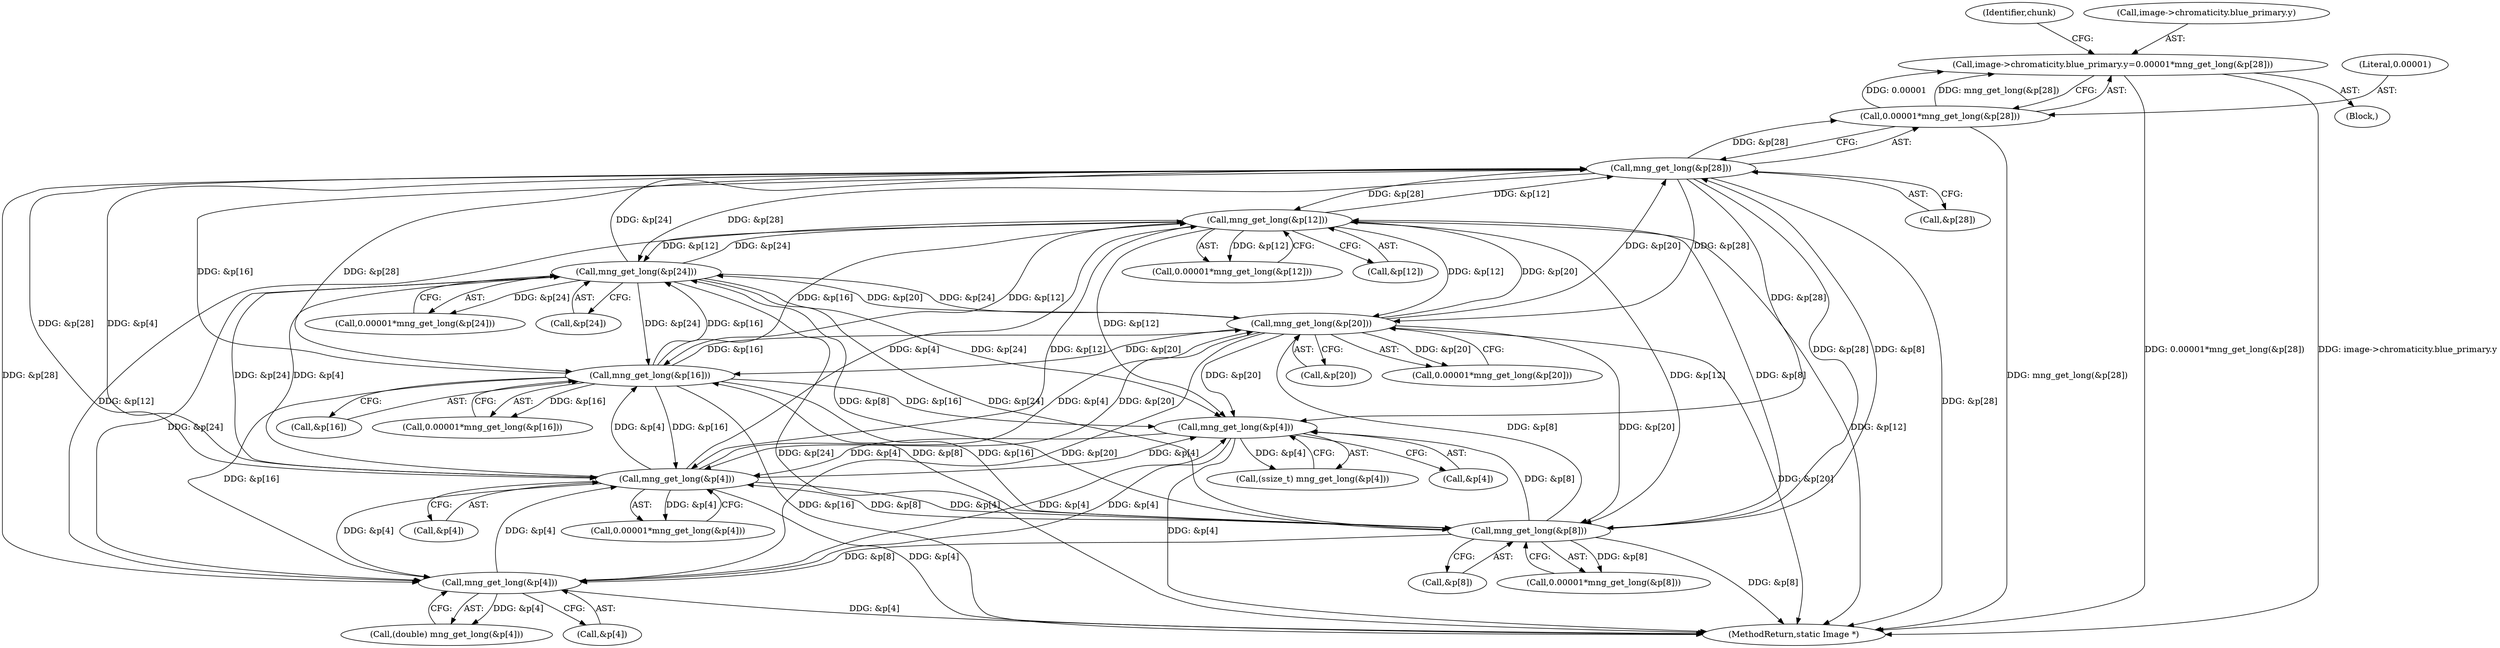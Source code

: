 digraph "0_ImageMagick_72f5c8632bff2daf3c95005f9b4cf2982786b52a@pointer" {
"1001272" [label="(Call,image->chromaticity.blue_primary.y=0.00001*mng_get_long(&p[28]))"];
"1001280" [label="(Call,0.00001*mng_get_long(&p[28]))"];
"1001282" [label="(Call,mng_get_long(&p[28]))"];
"1001222" [label="(Call,mng_get_long(&p[12]))"];
"1001267" [label="(Call,mng_get_long(&p[24]))"];
"1001252" [label="(Call,mng_get_long(&p[20]))"];
"1001237" [label="(Call,mng_get_long(&p[16]))"];
"1001207" [label="(Call,mng_get_long(&p[8]))"];
"1001192" [label="(Call,mng_get_long(&p[4]))"];
"1001498" [label="(Call,mng_get_long(&p[4]))"];
"1001432" [label="(Call,mng_get_long(&p[4]))"];
"1001205" [label="(Call,0.00001*mng_get_long(&p[8]))"];
"1001252" [label="(Call,mng_get_long(&p[20]))"];
"1001272" [label="(Call,image->chromaticity.blue_primary.y=0.00001*mng_get_long(&p[28]))"];
"1001281" [label="(Literal,0.00001)"];
"1001267" [label="(Call,mng_get_long(&p[24]))"];
"1001288" [label="(Identifier,chunk)"];
"1002155" [label="(MethodReturn,static Image *)"];
"1001222" [label="(Call,mng_get_long(&p[12]))"];
"1001253" [label="(Call,&p[20])"];
"1001433" [label="(Call,&p[4])"];
"1001499" [label="(Call,&p[4])"];
"1001273" [label="(Call,image->chromaticity.blue_primary.y)"];
"1001220" [label="(Call,0.00001*mng_get_long(&p[12]))"];
"1001498" [label="(Call,mng_get_long(&p[4]))"];
"1001208" [label="(Call,&p[8])"];
"1001282" [label="(Call,mng_get_long(&p[28]))"];
"1001283" [label="(Call,&p[28])"];
"1001432" [label="(Call,mng_get_long(&p[4]))"];
"1001430" [label="(Call,(ssize_t) mng_get_long(&p[4]))"];
"1001207" [label="(Call,mng_get_long(&p[8]))"];
"1001496" [label="(Call,(double) mng_get_long(&p[4]))"];
"1001280" [label="(Call,0.00001*mng_get_long(&p[28]))"];
"1001238" [label="(Call,&p[16])"];
"1001250" [label="(Call,0.00001*mng_get_long(&p[20]))"];
"1001190" [label="(Call,0.00001*mng_get_long(&p[4]))"];
"1001169" [label="(Block,)"];
"1001265" [label="(Call,0.00001*mng_get_long(&p[24]))"];
"1001268" [label="(Call,&p[24])"];
"1001192" [label="(Call,mng_get_long(&p[4]))"];
"1001237" [label="(Call,mng_get_long(&p[16]))"];
"1001223" [label="(Call,&p[12])"];
"1001235" [label="(Call,0.00001*mng_get_long(&p[16]))"];
"1001193" [label="(Call,&p[4])"];
"1001272" -> "1001169"  [label="AST: "];
"1001272" -> "1001280"  [label="CFG: "];
"1001273" -> "1001272"  [label="AST: "];
"1001280" -> "1001272"  [label="AST: "];
"1001288" -> "1001272"  [label="CFG: "];
"1001272" -> "1002155"  [label="DDG: 0.00001*mng_get_long(&p[28])"];
"1001272" -> "1002155"  [label="DDG: image->chromaticity.blue_primary.y"];
"1001280" -> "1001272"  [label="DDG: 0.00001"];
"1001280" -> "1001272"  [label="DDG: mng_get_long(&p[28])"];
"1001280" -> "1001282"  [label="CFG: "];
"1001281" -> "1001280"  [label="AST: "];
"1001282" -> "1001280"  [label="AST: "];
"1001280" -> "1002155"  [label="DDG: mng_get_long(&p[28])"];
"1001282" -> "1001280"  [label="DDG: &p[28]"];
"1001282" -> "1001283"  [label="CFG: "];
"1001283" -> "1001282"  [label="AST: "];
"1001282" -> "1002155"  [label="DDG: &p[28]"];
"1001282" -> "1001192"  [label="DDG: &p[28]"];
"1001282" -> "1001207"  [label="DDG: &p[28]"];
"1001282" -> "1001222"  [label="DDG: &p[28]"];
"1001282" -> "1001237"  [label="DDG: &p[28]"];
"1001282" -> "1001252"  [label="DDG: &p[28]"];
"1001282" -> "1001267"  [label="DDG: &p[28]"];
"1001222" -> "1001282"  [label="DDG: &p[12]"];
"1001267" -> "1001282"  [label="DDG: &p[24]"];
"1001252" -> "1001282"  [label="DDG: &p[20]"];
"1001237" -> "1001282"  [label="DDG: &p[16]"];
"1001207" -> "1001282"  [label="DDG: &p[8]"];
"1001192" -> "1001282"  [label="DDG: &p[4]"];
"1001282" -> "1001432"  [label="DDG: &p[28]"];
"1001282" -> "1001498"  [label="DDG: &p[28]"];
"1001222" -> "1001220"  [label="AST: "];
"1001222" -> "1001223"  [label="CFG: "];
"1001223" -> "1001222"  [label="AST: "];
"1001220" -> "1001222"  [label="CFG: "];
"1001222" -> "1002155"  [label="DDG: &p[12]"];
"1001222" -> "1001192"  [label="DDG: &p[12]"];
"1001222" -> "1001207"  [label="DDG: &p[12]"];
"1001222" -> "1001220"  [label="DDG: &p[12]"];
"1001267" -> "1001222"  [label="DDG: &p[24]"];
"1001252" -> "1001222"  [label="DDG: &p[20]"];
"1001237" -> "1001222"  [label="DDG: &p[16]"];
"1001207" -> "1001222"  [label="DDG: &p[8]"];
"1001192" -> "1001222"  [label="DDG: &p[4]"];
"1001222" -> "1001237"  [label="DDG: &p[12]"];
"1001222" -> "1001252"  [label="DDG: &p[12]"];
"1001222" -> "1001267"  [label="DDG: &p[12]"];
"1001222" -> "1001432"  [label="DDG: &p[12]"];
"1001222" -> "1001498"  [label="DDG: &p[12]"];
"1001267" -> "1001265"  [label="AST: "];
"1001267" -> "1001268"  [label="CFG: "];
"1001268" -> "1001267"  [label="AST: "];
"1001265" -> "1001267"  [label="CFG: "];
"1001267" -> "1002155"  [label="DDG: &p[24]"];
"1001267" -> "1001192"  [label="DDG: &p[24]"];
"1001267" -> "1001207"  [label="DDG: &p[24]"];
"1001267" -> "1001237"  [label="DDG: &p[24]"];
"1001267" -> "1001252"  [label="DDG: &p[24]"];
"1001267" -> "1001265"  [label="DDG: &p[24]"];
"1001252" -> "1001267"  [label="DDG: &p[20]"];
"1001237" -> "1001267"  [label="DDG: &p[16]"];
"1001207" -> "1001267"  [label="DDG: &p[8]"];
"1001192" -> "1001267"  [label="DDG: &p[4]"];
"1001267" -> "1001432"  [label="DDG: &p[24]"];
"1001267" -> "1001498"  [label="DDG: &p[24]"];
"1001252" -> "1001250"  [label="AST: "];
"1001252" -> "1001253"  [label="CFG: "];
"1001253" -> "1001252"  [label="AST: "];
"1001250" -> "1001252"  [label="CFG: "];
"1001252" -> "1002155"  [label="DDG: &p[20]"];
"1001252" -> "1001192"  [label="DDG: &p[20]"];
"1001252" -> "1001207"  [label="DDG: &p[20]"];
"1001252" -> "1001237"  [label="DDG: &p[20]"];
"1001252" -> "1001250"  [label="DDG: &p[20]"];
"1001237" -> "1001252"  [label="DDG: &p[16]"];
"1001207" -> "1001252"  [label="DDG: &p[8]"];
"1001192" -> "1001252"  [label="DDG: &p[4]"];
"1001252" -> "1001432"  [label="DDG: &p[20]"];
"1001252" -> "1001498"  [label="DDG: &p[20]"];
"1001237" -> "1001235"  [label="AST: "];
"1001237" -> "1001238"  [label="CFG: "];
"1001238" -> "1001237"  [label="AST: "];
"1001235" -> "1001237"  [label="CFG: "];
"1001237" -> "1002155"  [label="DDG: &p[16]"];
"1001237" -> "1001192"  [label="DDG: &p[16]"];
"1001237" -> "1001207"  [label="DDG: &p[16]"];
"1001237" -> "1001235"  [label="DDG: &p[16]"];
"1001207" -> "1001237"  [label="DDG: &p[8]"];
"1001192" -> "1001237"  [label="DDG: &p[4]"];
"1001237" -> "1001432"  [label="DDG: &p[16]"];
"1001237" -> "1001498"  [label="DDG: &p[16]"];
"1001207" -> "1001205"  [label="AST: "];
"1001207" -> "1001208"  [label="CFG: "];
"1001208" -> "1001207"  [label="AST: "];
"1001205" -> "1001207"  [label="CFG: "];
"1001207" -> "1002155"  [label="DDG: &p[8]"];
"1001207" -> "1001192"  [label="DDG: &p[8]"];
"1001207" -> "1001205"  [label="DDG: &p[8]"];
"1001192" -> "1001207"  [label="DDG: &p[4]"];
"1001207" -> "1001432"  [label="DDG: &p[8]"];
"1001207" -> "1001498"  [label="DDG: &p[8]"];
"1001192" -> "1001190"  [label="AST: "];
"1001192" -> "1001193"  [label="CFG: "];
"1001193" -> "1001192"  [label="AST: "];
"1001190" -> "1001192"  [label="CFG: "];
"1001192" -> "1002155"  [label="DDG: &p[4]"];
"1001192" -> "1001190"  [label="DDG: &p[4]"];
"1001498" -> "1001192"  [label="DDG: &p[4]"];
"1001432" -> "1001192"  [label="DDG: &p[4]"];
"1001192" -> "1001432"  [label="DDG: &p[4]"];
"1001192" -> "1001498"  [label="DDG: &p[4]"];
"1001498" -> "1001496"  [label="AST: "];
"1001498" -> "1001499"  [label="CFG: "];
"1001499" -> "1001498"  [label="AST: "];
"1001496" -> "1001498"  [label="CFG: "];
"1001498" -> "1002155"  [label="DDG: &p[4]"];
"1001498" -> "1001432"  [label="DDG: &p[4]"];
"1001498" -> "1001496"  [label="DDG: &p[4]"];
"1001432" -> "1001498"  [label="DDG: &p[4]"];
"1001432" -> "1001430"  [label="AST: "];
"1001432" -> "1001433"  [label="CFG: "];
"1001433" -> "1001432"  [label="AST: "];
"1001430" -> "1001432"  [label="CFG: "];
"1001432" -> "1002155"  [label="DDG: &p[4]"];
"1001432" -> "1001430"  [label="DDG: &p[4]"];
}

